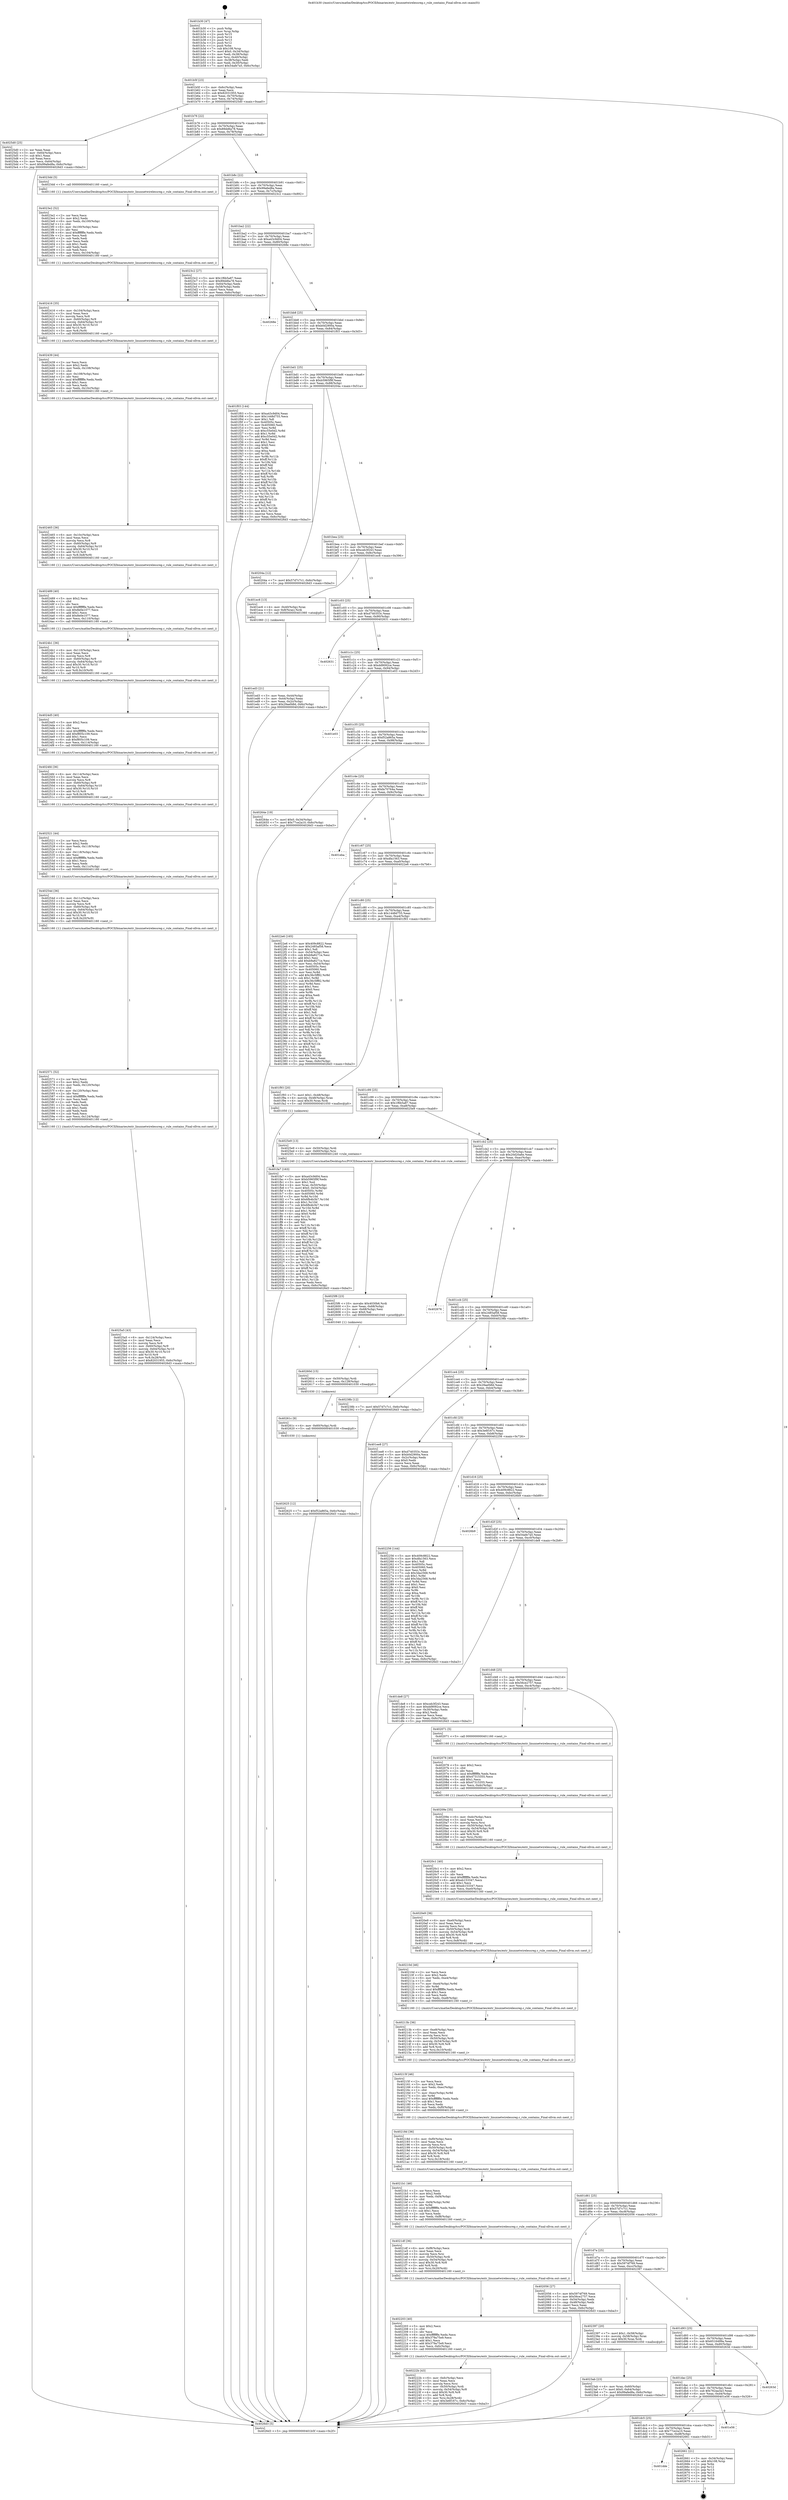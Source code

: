 digraph "0x401b30" {
  label = "0x401b30 (/mnt/c/Users/mathe/Desktop/tcc/POCII/binaries/extr_linuxnetwirelessreg.c_rule_contains_Final-ollvm.out::main(0))"
  labelloc = "t"
  node[shape=record]

  Entry [label="",width=0.3,height=0.3,shape=circle,fillcolor=black,style=filled]
  "0x401b5f" [label="{
     0x401b5f [23]\l
     | [instrs]\l
     &nbsp;&nbsp;0x401b5f \<+3\>: mov -0x6c(%rbp),%eax\l
     &nbsp;&nbsp;0x401b62 \<+2\>: mov %eax,%ecx\l
     &nbsp;&nbsp;0x401b64 \<+6\>: sub $0x82031955,%ecx\l
     &nbsp;&nbsp;0x401b6a \<+3\>: mov %eax,-0x70(%rbp)\l
     &nbsp;&nbsp;0x401b6d \<+3\>: mov %ecx,-0x74(%rbp)\l
     &nbsp;&nbsp;0x401b70 \<+6\>: je 00000000004025d0 \<main+0xaa0\>\l
  }"]
  "0x4025d0" [label="{
     0x4025d0 [25]\l
     | [instrs]\l
     &nbsp;&nbsp;0x4025d0 \<+2\>: xor %eax,%eax\l
     &nbsp;&nbsp;0x4025d2 \<+3\>: mov -0x64(%rbp),%ecx\l
     &nbsp;&nbsp;0x4025d5 \<+3\>: sub $0x1,%eax\l
     &nbsp;&nbsp;0x4025d8 \<+2\>: sub %eax,%ecx\l
     &nbsp;&nbsp;0x4025da \<+3\>: mov %ecx,-0x64(%rbp)\l
     &nbsp;&nbsp;0x4025dd \<+7\>: movl $0x99afed8a,-0x6c(%rbp)\l
     &nbsp;&nbsp;0x4025e4 \<+5\>: jmp 00000000004026d3 \<main+0xba3\>\l
  }"]
  "0x401b76" [label="{
     0x401b76 [22]\l
     | [instrs]\l
     &nbsp;&nbsp;0x401b76 \<+5\>: jmp 0000000000401b7b \<main+0x4b\>\l
     &nbsp;&nbsp;0x401b7b \<+3\>: mov -0x70(%rbp),%eax\l
     &nbsp;&nbsp;0x401b7e \<+5\>: sub $0x89dd6a78,%eax\l
     &nbsp;&nbsp;0x401b83 \<+3\>: mov %eax,-0x78(%rbp)\l
     &nbsp;&nbsp;0x401b86 \<+6\>: je 00000000004023dd \<main+0x8ad\>\l
  }"]
  Exit [label="",width=0.3,height=0.3,shape=circle,fillcolor=black,style=filled,peripheries=2]
  "0x4023dd" [label="{
     0x4023dd [5]\l
     | [instrs]\l
     &nbsp;&nbsp;0x4023dd \<+5\>: call 0000000000401160 \<next_i\>\l
     | [calls]\l
     &nbsp;&nbsp;0x401160 \{1\} (/mnt/c/Users/mathe/Desktop/tcc/POCII/binaries/extr_linuxnetwirelessreg.c_rule_contains_Final-ollvm.out::next_i)\l
  }"]
  "0x401b8c" [label="{
     0x401b8c [22]\l
     | [instrs]\l
     &nbsp;&nbsp;0x401b8c \<+5\>: jmp 0000000000401b91 \<main+0x61\>\l
     &nbsp;&nbsp;0x401b91 \<+3\>: mov -0x70(%rbp),%eax\l
     &nbsp;&nbsp;0x401b94 \<+5\>: sub $0x99afed8a,%eax\l
     &nbsp;&nbsp;0x401b99 \<+3\>: mov %eax,-0x7c(%rbp)\l
     &nbsp;&nbsp;0x401b9c \<+6\>: je 00000000004023c2 \<main+0x892\>\l
  }"]
  "0x401dde" [label="{
     0x401dde\l
  }", style=dashed]
  "0x4023c2" [label="{
     0x4023c2 [27]\l
     | [instrs]\l
     &nbsp;&nbsp;0x4023c2 \<+5\>: mov $0x1f6b5a87,%eax\l
     &nbsp;&nbsp;0x4023c7 \<+5\>: mov $0x89dd6a78,%ecx\l
     &nbsp;&nbsp;0x4023cc \<+3\>: mov -0x64(%rbp),%edx\l
     &nbsp;&nbsp;0x4023cf \<+3\>: cmp -0x58(%rbp),%edx\l
     &nbsp;&nbsp;0x4023d2 \<+3\>: cmovl %ecx,%eax\l
     &nbsp;&nbsp;0x4023d5 \<+3\>: mov %eax,-0x6c(%rbp)\l
     &nbsp;&nbsp;0x4023d8 \<+5\>: jmp 00000000004026d3 \<main+0xba3\>\l
  }"]
  "0x401ba2" [label="{
     0x401ba2 [22]\l
     | [instrs]\l
     &nbsp;&nbsp;0x401ba2 \<+5\>: jmp 0000000000401ba7 \<main+0x77\>\l
     &nbsp;&nbsp;0x401ba7 \<+3\>: mov -0x70(%rbp),%eax\l
     &nbsp;&nbsp;0x401baa \<+5\>: sub $0xa43c9d04,%eax\l
     &nbsp;&nbsp;0x401baf \<+3\>: mov %eax,-0x80(%rbp)\l
     &nbsp;&nbsp;0x401bb2 \<+6\>: je 000000000040268e \<main+0xb5e\>\l
  }"]
  "0x402661" [label="{
     0x402661 [21]\l
     | [instrs]\l
     &nbsp;&nbsp;0x402661 \<+3\>: mov -0x34(%rbp),%eax\l
     &nbsp;&nbsp;0x402664 \<+7\>: add $0x108,%rsp\l
     &nbsp;&nbsp;0x40266b \<+1\>: pop %rbx\l
     &nbsp;&nbsp;0x40266c \<+2\>: pop %r12\l
     &nbsp;&nbsp;0x40266e \<+2\>: pop %r13\l
     &nbsp;&nbsp;0x402670 \<+2\>: pop %r14\l
     &nbsp;&nbsp;0x402672 \<+2\>: pop %r15\l
     &nbsp;&nbsp;0x402674 \<+1\>: pop %rbp\l
     &nbsp;&nbsp;0x402675 \<+1\>: ret\l
  }"]
  "0x40268e" [label="{
     0x40268e\l
  }", style=dashed]
  "0x401bb8" [label="{
     0x401bb8 [25]\l
     | [instrs]\l
     &nbsp;&nbsp;0x401bb8 \<+5\>: jmp 0000000000401bbd \<main+0x8d\>\l
     &nbsp;&nbsp;0x401bbd \<+3\>: mov -0x70(%rbp),%eax\l
     &nbsp;&nbsp;0x401bc0 \<+5\>: sub $0xb0d2900a,%eax\l
     &nbsp;&nbsp;0x401bc5 \<+6\>: mov %eax,-0x84(%rbp)\l
     &nbsp;&nbsp;0x401bcb \<+6\>: je 0000000000401f03 \<main+0x3d3\>\l
  }"]
  "0x401dc5" [label="{
     0x401dc5 [25]\l
     | [instrs]\l
     &nbsp;&nbsp;0x401dc5 \<+5\>: jmp 0000000000401dca \<main+0x29a\>\l
     &nbsp;&nbsp;0x401dca \<+3\>: mov -0x70(%rbp),%eax\l
     &nbsp;&nbsp;0x401dcd \<+5\>: sub $0x77ce2a10,%eax\l
     &nbsp;&nbsp;0x401dd2 \<+6\>: mov %eax,-0xd8(%rbp)\l
     &nbsp;&nbsp;0x401dd8 \<+6\>: je 0000000000402661 \<main+0xb31\>\l
  }"]
  "0x401f03" [label="{
     0x401f03 [144]\l
     | [instrs]\l
     &nbsp;&nbsp;0x401f03 \<+5\>: mov $0xa43c9d04,%eax\l
     &nbsp;&nbsp;0x401f08 \<+5\>: mov $0x1448d755,%ecx\l
     &nbsp;&nbsp;0x401f0d \<+2\>: mov $0x1,%dl\l
     &nbsp;&nbsp;0x401f0f \<+7\>: mov 0x40505c,%esi\l
     &nbsp;&nbsp;0x401f16 \<+7\>: mov 0x405060,%edi\l
     &nbsp;&nbsp;0x401f1d \<+3\>: mov %esi,%r8d\l
     &nbsp;&nbsp;0x401f20 \<+7\>: sub $0xc55e0d2,%r8d\l
     &nbsp;&nbsp;0x401f27 \<+4\>: sub $0x1,%r8d\l
     &nbsp;&nbsp;0x401f2b \<+7\>: add $0xc55e0d2,%r8d\l
     &nbsp;&nbsp;0x401f32 \<+4\>: imul %r8d,%esi\l
     &nbsp;&nbsp;0x401f36 \<+3\>: and $0x1,%esi\l
     &nbsp;&nbsp;0x401f39 \<+3\>: cmp $0x0,%esi\l
     &nbsp;&nbsp;0x401f3c \<+4\>: sete %r9b\l
     &nbsp;&nbsp;0x401f40 \<+3\>: cmp $0xa,%edi\l
     &nbsp;&nbsp;0x401f43 \<+4\>: setl %r10b\l
     &nbsp;&nbsp;0x401f47 \<+3\>: mov %r9b,%r11b\l
     &nbsp;&nbsp;0x401f4a \<+4\>: xor $0xff,%r11b\l
     &nbsp;&nbsp;0x401f4e \<+3\>: mov %r10b,%bl\l
     &nbsp;&nbsp;0x401f51 \<+3\>: xor $0xff,%bl\l
     &nbsp;&nbsp;0x401f54 \<+3\>: xor $0x1,%dl\l
     &nbsp;&nbsp;0x401f57 \<+3\>: mov %r11b,%r14b\l
     &nbsp;&nbsp;0x401f5a \<+4\>: and $0xff,%r14b\l
     &nbsp;&nbsp;0x401f5e \<+3\>: and %dl,%r9b\l
     &nbsp;&nbsp;0x401f61 \<+3\>: mov %bl,%r15b\l
     &nbsp;&nbsp;0x401f64 \<+4\>: and $0xff,%r15b\l
     &nbsp;&nbsp;0x401f68 \<+3\>: and %dl,%r10b\l
     &nbsp;&nbsp;0x401f6b \<+3\>: or %r9b,%r14b\l
     &nbsp;&nbsp;0x401f6e \<+3\>: or %r10b,%r15b\l
     &nbsp;&nbsp;0x401f71 \<+3\>: xor %r15b,%r14b\l
     &nbsp;&nbsp;0x401f74 \<+3\>: or %bl,%r11b\l
     &nbsp;&nbsp;0x401f77 \<+4\>: xor $0xff,%r11b\l
     &nbsp;&nbsp;0x401f7b \<+3\>: or $0x1,%dl\l
     &nbsp;&nbsp;0x401f7e \<+3\>: and %dl,%r11b\l
     &nbsp;&nbsp;0x401f81 \<+3\>: or %r11b,%r14b\l
     &nbsp;&nbsp;0x401f84 \<+4\>: test $0x1,%r14b\l
     &nbsp;&nbsp;0x401f88 \<+3\>: cmovne %ecx,%eax\l
     &nbsp;&nbsp;0x401f8b \<+3\>: mov %eax,-0x6c(%rbp)\l
     &nbsp;&nbsp;0x401f8e \<+5\>: jmp 00000000004026d3 \<main+0xba3\>\l
  }"]
  "0x401bd1" [label="{
     0x401bd1 [25]\l
     | [instrs]\l
     &nbsp;&nbsp;0x401bd1 \<+5\>: jmp 0000000000401bd6 \<main+0xa6\>\l
     &nbsp;&nbsp;0x401bd6 \<+3\>: mov -0x70(%rbp),%eax\l
     &nbsp;&nbsp;0x401bd9 \<+5\>: sub $0xb5965f9f,%eax\l
     &nbsp;&nbsp;0x401bde \<+6\>: mov %eax,-0x88(%rbp)\l
     &nbsp;&nbsp;0x401be4 \<+6\>: je 000000000040204a \<main+0x51a\>\l
  }"]
  "0x401e56" [label="{
     0x401e56\l
  }", style=dashed]
  "0x40204a" [label="{
     0x40204a [12]\l
     | [instrs]\l
     &nbsp;&nbsp;0x40204a \<+7\>: movl $0x57d7c7c1,-0x6c(%rbp)\l
     &nbsp;&nbsp;0x402051 \<+5\>: jmp 00000000004026d3 \<main+0xba3\>\l
  }"]
  "0x401bea" [label="{
     0x401bea [25]\l
     | [instrs]\l
     &nbsp;&nbsp;0x401bea \<+5\>: jmp 0000000000401bef \<main+0xbf\>\l
     &nbsp;&nbsp;0x401bef \<+3\>: mov -0x70(%rbp),%eax\l
     &nbsp;&nbsp;0x401bf2 \<+5\>: sub $0xceb3f243,%eax\l
     &nbsp;&nbsp;0x401bf7 \<+6\>: mov %eax,-0x8c(%rbp)\l
     &nbsp;&nbsp;0x401bfd \<+6\>: je 0000000000401ec6 \<main+0x396\>\l
  }"]
  "0x401dac" [label="{
     0x401dac [25]\l
     | [instrs]\l
     &nbsp;&nbsp;0x401dac \<+5\>: jmp 0000000000401db1 \<main+0x281\>\l
     &nbsp;&nbsp;0x401db1 \<+3\>: mov -0x70(%rbp),%eax\l
     &nbsp;&nbsp;0x401db4 \<+5\>: sub $0x762aa3a3,%eax\l
     &nbsp;&nbsp;0x401db9 \<+6\>: mov %eax,-0xd4(%rbp)\l
     &nbsp;&nbsp;0x401dbf \<+6\>: je 0000000000401e56 \<main+0x326\>\l
  }"]
  "0x401ec6" [label="{
     0x401ec6 [13]\l
     | [instrs]\l
     &nbsp;&nbsp;0x401ec6 \<+4\>: mov -0x40(%rbp),%rax\l
     &nbsp;&nbsp;0x401eca \<+4\>: mov 0x8(%rax),%rdi\l
     &nbsp;&nbsp;0x401ece \<+5\>: call 0000000000401060 \<atoi@plt\>\l
     | [calls]\l
     &nbsp;&nbsp;0x401060 \{1\} (unknown)\l
  }"]
  "0x401c03" [label="{
     0x401c03 [25]\l
     | [instrs]\l
     &nbsp;&nbsp;0x401c03 \<+5\>: jmp 0000000000401c08 \<main+0xd8\>\l
     &nbsp;&nbsp;0x401c08 \<+3\>: mov -0x70(%rbp),%eax\l
     &nbsp;&nbsp;0x401c0b \<+5\>: sub $0xd740353c,%eax\l
     &nbsp;&nbsp;0x401c10 \<+6\>: mov %eax,-0x90(%rbp)\l
     &nbsp;&nbsp;0x401c16 \<+6\>: je 0000000000402631 \<main+0xb01\>\l
  }"]
  "0x40263d" [label="{
     0x40263d\l
  }", style=dashed]
  "0x402631" [label="{
     0x402631\l
  }", style=dashed]
  "0x401c1c" [label="{
     0x401c1c [25]\l
     | [instrs]\l
     &nbsp;&nbsp;0x401c1c \<+5\>: jmp 0000000000401c21 \<main+0xf1\>\l
     &nbsp;&nbsp;0x401c21 \<+3\>: mov -0x70(%rbp),%eax\l
     &nbsp;&nbsp;0x401c24 \<+5\>: sub $0xdd9092ce,%eax\l
     &nbsp;&nbsp;0x401c29 \<+6\>: mov %eax,-0x94(%rbp)\l
     &nbsp;&nbsp;0x401c2f \<+6\>: je 0000000000401e03 \<main+0x2d3\>\l
  }"]
  "0x402625" [label="{
     0x402625 [12]\l
     | [instrs]\l
     &nbsp;&nbsp;0x402625 \<+7\>: movl $0xf52a865a,-0x6c(%rbp)\l
     &nbsp;&nbsp;0x40262c \<+5\>: jmp 00000000004026d3 \<main+0xba3\>\l
  }"]
  "0x401e03" [label="{
     0x401e03\l
  }", style=dashed]
  "0x401c35" [label="{
     0x401c35 [25]\l
     | [instrs]\l
     &nbsp;&nbsp;0x401c35 \<+5\>: jmp 0000000000401c3a \<main+0x10a\>\l
     &nbsp;&nbsp;0x401c3a \<+3\>: mov -0x70(%rbp),%eax\l
     &nbsp;&nbsp;0x401c3d \<+5\>: sub $0xf52a865a,%eax\l
     &nbsp;&nbsp;0x401c42 \<+6\>: mov %eax,-0x98(%rbp)\l
     &nbsp;&nbsp;0x401c48 \<+6\>: je 000000000040264e \<main+0xb1e\>\l
  }"]
  "0x40261c" [label="{
     0x40261c [9]\l
     | [instrs]\l
     &nbsp;&nbsp;0x40261c \<+4\>: mov -0x60(%rbp),%rdi\l
     &nbsp;&nbsp;0x402620 \<+5\>: call 0000000000401030 \<free@plt\>\l
     | [calls]\l
     &nbsp;&nbsp;0x401030 \{1\} (unknown)\l
  }"]
  "0x40264e" [label="{
     0x40264e [19]\l
     | [instrs]\l
     &nbsp;&nbsp;0x40264e \<+7\>: movl $0x0,-0x34(%rbp)\l
     &nbsp;&nbsp;0x402655 \<+7\>: movl $0x77ce2a10,-0x6c(%rbp)\l
     &nbsp;&nbsp;0x40265c \<+5\>: jmp 00000000004026d3 \<main+0xba3\>\l
  }"]
  "0x401c4e" [label="{
     0x401c4e [25]\l
     | [instrs]\l
     &nbsp;&nbsp;0x401c4e \<+5\>: jmp 0000000000401c53 \<main+0x123\>\l
     &nbsp;&nbsp;0x401c53 \<+3\>: mov -0x70(%rbp),%eax\l
     &nbsp;&nbsp;0x401c56 \<+5\>: sub $0xfa70764a,%eax\l
     &nbsp;&nbsp;0x401c5b \<+6\>: mov %eax,-0x9c(%rbp)\l
     &nbsp;&nbsp;0x401c61 \<+6\>: je 0000000000401eba \<main+0x38a\>\l
  }"]
  "0x40260d" [label="{
     0x40260d [15]\l
     | [instrs]\l
     &nbsp;&nbsp;0x40260d \<+4\>: mov -0x50(%rbp),%rdi\l
     &nbsp;&nbsp;0x402611 \<+6\>: mov %eax,-0x128(%rbp)\l
     &nbsp;&nbsp;0x402617 \<+5\>: call 0000000000401030 \<free@plt\>\l
     | [calls]\l
     &nbsp;&nbsp;0x401030 \{1\} (unknown)\l
  }"]
  "0x401eba" [label="{
     0x401eba\l
  }", style=dashed]
  "0x401c67" [label="{
     0x401c67 [25]\l
     | [instrs]\l
     &nbsp;&nbsp;0x401c67 \<+5\>: jmp 0000000000401c6c \<main+0x13c\>\l
     &nbsp;&nbsp;0x401c6c \<+3\>: mov -0x70(%rbp),%eax\l
     &nbsp;&nbsp;0x401c6f \<+5\>: sub $0xdfa1563,%eax\l
     &nbsp;&nbsp;0x401c74 \<+6\>: mov %eax,-0xa0(%rbp)\l
     &nbsp;&nbsp;0x401c7a \<+6\>: je 00000000004022e6 \<main+0x7b6\>\l
  }"]
  "0x4025f6" [label="{
     0x4025f6 [23]\l
     | [instrs]\l
     &nbsp;&nbsp;0x4025f6 \<+10\>: movabs $0x4030b6,%rdi\l
     &nbsp;&nbsp;0x402600 \<+3\>: mov %eax,-0x68(%rbp)\l
     &nbsp;&nbsp;0x402603 \<+3\>: mov -0x68(%rbp),%esi\l
     &nbsp;&nbsp;0x402606 \<+2\>: mov $0x0,%al\l
     &nbsp;&nbsp;0x402608 \<+5\>: call 0000000000401040 \<printf@plt\>\l
     | [calls]\l
     &nbsp;&nbsp;0x401040 \{1\} (unknown)\l
  }"]
  "0x4022e6" [label="{
     0x4022e6 [165]\l
     | [instrs]\l
     &nbsp;&nbsp;0x4022e6 \<+5\>: mov $0x409c8822,%eax\l
     &nbsp;&nbsp;0x4022eb \<+5\>: mov $0x2485af58,%ecx\l
     &nbsp;&nbsp;0x4022f0 \<+2\>: mov $0x1,%dl\l
     &nbsp;&nbsp;0x4022f2 \<+3\>: mov -0x54(%rbp),%esi\l
     &nbsp;&nbsp;0x4022f5 \<+6\>: sub $0xb9a8271e,%esi\l
     &nbsp;&nbsp;0x4022fb \<+3\>: add $0x1,%esi\l
     &nbsp;&nbsp;0x4022fe \<+6\>: add $0xb9a8271e,%esi\l
     &nbsp;&nbsp;0x402304 \<+3\>: mov %esi,-0x54(%rbp)\l
     &nbsp;&nbsp;0x402307 \<+7\>: mov 0x40505c,%esi\l
     &nbsp;&nbsp;0x40230e \<+7\>: mov 0x405060,%edi\l
     &nbsp;&nbsp;0x402315 \<+3\>: mov %esi,%r8d\l
     &nbsp;&nbsp;0x402318 \<+7\>: add $0x36c5ff82,%r8d\l
     &nbsp;&nbsp;0x40231f \<+4\>: sub $0x1,%r8d\l
     &nbsp;&nbsp;0x402323 \<+7\>: sub $0x36c5ff82,%r8d\l
     &nbsp;&nbsp;0x40232a \<+4\>: imul %r8d,%esi\l
     &nbsp;&nbsp;0x40232e \<+3\>: and $0x1,%esi\l
     &nbsp;&nbsp;0x402331 \<+3\>: cmp $0x0,%esi\l
     &nbsp;&nbsp;0x402334 \<+4\>: sete %r9b\l
     &nbsp;&nbsp;0x402338 \<+3\>: cmp $0xa,%edi\l
     &nbsp;&nbsp;0x40233b \<+4\>: setl %r10b\l
     &nbsp;&nbsp;0x40233f \<+3\>: mov %r9b,%r11b\l
     &nbsp;&nbsp;0x402342 \<+4\>: xor $0xff,%r11b\l
     &nbsp;&nbsp;0x402346 \<+3\>: mov %r10b,%bl\l
     &nbsp;&nbsp;0x402349 \<+3\>: xor $0xff,%bl\l
     &nbsp;&nbsp;0x40234c \<+3\>: xor $0x1,%dl\l
     &nbsp;&nbsp;0x40234f \<+3\>: mov %r11b,%r14b\l
     &nbsp;&nbsp;0x402352 \<+4\>: and $0xff,%r14b\l
     &nbsp;&nbsp;0x402356 \<+3\>: and %dl,%r9b\l
     &nbsp;&nbsp;0x402359 \<+3\>: mov %bl,%r15b\l
     &nbsp;&nbsp;0x40235c \<+4\>: and $0xff,%r15b\l
     &nbsp;&nbsp;0x402360 \<+3\>: and %dl,%r10b\l
     &nbsp;&nbsp;0x402363 \<+3\>: or %r9b,%r14b\l
     &nbsp;&nbsp;0x402366 \<+3\>: or %r10b,%r15b\l
     &nbsp;&nbsp;0x402369 \<+3\>: xor %r15b,%r14b\l
     &nbsp;&nbsp;0x40236c \<+3\>: or %bl,%r11b\l
     &nbsp;&nbsp;0x40236f \<+4\>: xor $0xff,%r11b\l
     &nbsp;&nbsp;0x402373 \<+3\>: or $0x1,%dl\l
     &nbsp;&nbsp;0x402376 \<+3\>: and %dl,%r11b\l
     &nbsp;&nbsp;0x402379 \<+3\>: or %r11b,%r14b\l
     &nbsp;&nbsp;0x40237c \<+4\>: test $0x1,%r14b\l
     &nbsp;&nbsp;0x402380 \<+3\>: cmovne %ecx,%eax\l
     &nbsp;&nbsp;0x402383 \<+3\>: mov %eax,-0x6c(%rbp)\l
     &nbsp;&nbsp;0x402386 \<+5\>: jmp 00000000004026d3 \<main+0xba3\>\l
  }"]
  "0x401c80" [label="{
     0x401c80 [25]\l
     | [instrs]\l
     &nbsp;&nbsp;0x401c80 \<+5\>: jmp 0000000000401c85 \<main+0x155\>\l
     &nbsp;&nbsp;0x401c85 \<+3\>: mov -0x70(%rbp),%eax\l
     &nbsp;&nbsp;0x401c88 \<+5\>: sub $0x1448d755,%eax\l
     &nbsp;&nbsp;0x401c8d \<+6\>: mov %eax,-0xa4(%rbp)\l
     &nbsp;&nbsp;0x401c93 \<+6\>: je 0000000000401f93 \<main+0x463\>\l
  }"]
  "0x4025a5" [label="{
     0x4025a5 [43]\l
     | [instrs]\l
     &nbsp;&nbsp;0x4025a5 \<+6\>: mov -0x124(%rbp),%ecx\l
     &nbsp;&nbsp;0x4025ab \<+3\>: imul %eax,%ecx\l
     &nbsp;&nbsp;0x4025ae \<+3\>: movslq %ecx,%r8\l
     &nbsp;&nbsp;0x4025b1 \<+4\>: mov -0x60(%rbp),%r9\l
     &nbsp;&nbsp;0x4025b5 \<+4\>: movslq -0x64(%rbp),%r10\l
     &nbsp;&nbsp;0x4025b9 \<+4\>: imul $0x30,%r10,%r10\l
     &nbsp;&nbsp;0x4025bd \<+3\>: add %r10,%r9\l
     &nbsp;&nbsp;0x4025c0 \<+4\>: mov %r8,0x28(%r9)\l
     &nbsp;&nbsp;0x4025c4 \<+7\>: movl $0x82031955,-0x6c(%rbp)\l
     &nbsp;&nbsp;0x4025cb \<+5\>: jmp 00000000004026d3 \<main+0xba3\>\l
  }"]
  "0x401f93" [label="{
     0x401f93 [20]\l
     | [instrs]\l
     &nbsp;&nbsp;0x401f93 \<+7\>: movl $0x1,-0x48(%rbp)\l
     &nbsp;&nbsp;0x401f9a \<+4\>: movslq -0x48(%rbp),%rax\l
     &nbsp;&nbsp;0x401f9e \<+4\>: imul $0x30,%rax,%rdi\l
     &nbsp;&nbsp;0x401fa2 \<+5\>: call 0000000000401050 \<malloc@plt\>\l
     | [calls]\l
     &nbsp;&nbsp;0x401050 \{1\} (unknown)\l
  }"]
  "0x401c99" [label="{
     0x401c99 [25]\l
     | [instrs]\l
     &nbsp;&nbsp;0x401c99 \<+5\>: jmp 0000000000401c9e \<main+0x16e\>\l
     &nbsp;&nbsp;0x401c9e \<+3\>: mov -0x70(%rbp),%eax\l
     &nbsp;&nbsp;0x401ca1 \<+5\>: sub $0x1f6b5a87,%eax\l
     &nbsp;&nbsp;0x401ca6 \<+6\>: mov %eax,-0xa8(%rbp)\l
     &nbsp;&nbsp;0x401cac \<+6\>: je 00000000004025e9 \<main+0xab9\>\l
  }"]
  "0x402571" [label="{
     0x402571 [52]\l
     | [instrs]\l
     &nbsp;&nbsp;0x402571 \<+2\>: xor %ecx,%ecx\l
     &nbsp;&nbsp;0x402573 \<+5\>: mov $0x2,%edx\l
     &nbsp;&nbsp;0x402578 \<+6\>: mov %edx,-0x120(%rbp)\l
     &nbsp;&nbsp;0x40257e \<+1\>: cltd\l
     &nbsp;&nbsp;0x40257f \<+6\>: mov -0x120(%rbp),%esi\l
     &nbsp;&nbsp;0x402585 \<+2\>: idiv %esi\l
     &nbsp;&nbsp;0x402587 \<+6\>: imul $0xfffffffe,%edx,%edx\l
     &nbsp;&nbsp;0x40258d \<+2\>: mov %ecx,%edi\l
     &nbsp;&nbsp;0x40258f \<+2\>: sub %edx,%edi\l
     &nbsp;&nbsp;0x402591 \<+2\>: mov %ecx,%edx\l
     &nbsp;&nbsp;0x402593 \<+3\>: sub $0x1,%edx\l
     &nbsp;&nbsp;0x402596 \<+2\>: add %edx,%edi\l
     &nbsp;&nbsp;0x402598 \<+2\>: sub %edi,%ecx\l
     &nbsp;&nbsp;0x40259a \<+6\>: mov %ecx,-0x124(%rbp)\l
     &nbsp;&nbsp;0x4025a0 \<+5\>: call 0000000000401160 \<next_i\>\l
     | [calls]\l
     &nbsp;&nbsp;0x401160 \{1\} (/mnt/c/Users/mathe/Desktop/tcc/POCII/binaries/extr_linuxnetwirelessreg.c_rule_contains_Final-ollvm.out::next_i)\l
  }"]
  "0x4025e9" [label="{
     0x4025e9 [13]\l
     | [instrs]\l
     &nbsp;&nbsp;0x4025e9 \<+4\>: mov -0x50(%rbp),%rdi\l
     &nbsp;&nbsp;0x4025ed \<+4\>: mov -0x60(%rbp),%rsi\l
     &nbsp;&nbsp;0x4025f1 \<+5\>: call 0000000000401240 \<rule_contains\>\l
     | [calls]\l
     &nbsp;&nbsp;0x401240 \{1\} (/mnt/c/Users/mathe/Desktop/tcc/POCII/binaries/extr_linuxnetwirelessreg.c_rule_contains_Final-ollvm.out::rule_contains)\l
  }"]
  "0x401cb2" [label="{
     0x401cb2 [25]\l
     | [instrs]\l
     &nbsp;&nbsp;0x401cb2 \<+5\>: jmp 0000000000401cb7 \<main+0x187\>\l
     &nbsp;&nbsp;0x401cb7 \<+3\>: mov -0x70(%rbp),%eax\l
     &nbsp;&nbsp;0x401cba \<+5\>: sub $0x20d20a6e,%eax\l
     &nbsp;&nbsp;0x401cbf \<+6\>: mov %eax,-0xac(%rbp)\l
     &nbsp;&nbsp;0x401cc5 \<+6\>: je 0000000000402676 \<main+0xb46\>\l
  }"]
  "0x40254d" [label="{
     0x40254d [36]\l
     | [instrs]\l
     &nbsp;&nbsp;0x40254d \<+6\>: mov -0x11c(%rbp),%ecx\l
     &nbsp;&nbsp;0x402553 \<+3\>: imul %eax,%ecx\l
     &nbsp;&nbsp;0x402556 \<+3\>: movslq %ecx,%r8\l
     &nbsp;&nbsp;0x402559 \<+4\>: mov -0x60(%rbp),%r9\l
     &nbsp;&nbsp;0x40255d \<+4\>: movslq -0x64(%rbp),%r10\l
     &nbsp;&nbsp;0x402561 \<+4\>: imul $0x30,%r10,%r10\l
     &nbsp;&nbsp;0x402565 \<+3\>: add %r10,%r9\l
     &nbsp;&nbsp;0x402568 \<+4\>: mov %r8,0x20(%r9)\l
     &nbsp;&nbsp;0x40256c \<+5\>: call 0000000000401160 \<next_i\>\l
     | [calls]\l
     &nbsp;&nbsp;0x401160 \{1\} (/mnt/c/Users/mathe/Desktop/tcc/POCII/binaries/extr_linuxnetwirelessreg.c_rule_contains_Final-ollvm.out::next_i)\l
  }"]
  "0x402676" [label="{
     0x402676\l
  }", style=dashed]
  "0x401ccb" [label="{
     0x401ccb [25]\l
     | [instrs]\l
     &nbsp;&nbsp;0x401ccb \<+5\>: jmp 0000000000401cd0 \<main+0x1a0\>\l
     &nbsp;&nbsp;0x401cd0 \<+3\>: mov -0x70(%rbp),%eax\l
     &nbsp;&nbsp;0x401cd3 \<+5\>: sub $0x2485af58,%eax\l
     &nbsp;&nbsp;0x401cd8 \<+6\>: mov %eax,-0xb0(%rbp)\l
     &nbsp;&nbsp;0x401cde \<+6\>: je 000000000040238b \<main+0x85b\>\l
  }"]
  "0x402521" [label="{
     0x402521 [44]\l
     | [instrs]\l
     &nbsp;&nbsp;0x402521 \<+2\>: xor %ecx,%ecx\l
     &nbsp;&nbsp;0x402523 \<+5\>: mov $0x2,%edx\l
     &nbsp;&nbsp;0x402528 \<+6\>: mov %edx,-0x118(%rbp)\l
     &nbsp;&nbsp;0x40252e \<+1\>: cltd\l
     &nbsp;&nbsp;0x40252f \<+6\>: mov -0x118(%rbp),%esi\l
     &nbsp;&nbsp;0x402535 \<+2\>: idiv %esi\l
     &nbsp;&nbsp;0x402537 \<+6\>: imul $0xfffffffe,%edx,%edx\l
     &nbsp;&nbsp;0x40253d \<+3\>: sub $0x1,%ecx\l
     &nbsp;&nbsp;0x402540 \<+2\>: sub %ecx,%edx\l
     &nbsp;&nbsp;0x402542 \<+6\>: mov %edx,-0x11c(%rbp)\l
     &nbsp;&nbsp;0x402548 \<+5\>: call 0000000000401160 \<next_i\>\l
     | [calls]\l
     &nbsp;&nbsp;0x401160 \{1\} (/mnt/c/Users/mathe/Desktop/tcc/POCII/binaries/extr_linuxnetwirelessreg.c_rule_contains_Final-ollvm.out::next_i)\l
  }"]
  "0x40238b" [label="{
     0x40238b [12]\l
     | [instrs]\l
     &nbsp;&nbsp;0x40238b \<+7\>: movl $0x57d7c7c1,-0x6c(%rbp)\l
     &nbsp;&nbsp;0x402392 \<+5\>: jmp 00000000004026d3 \<main+0xba3\>\l
  }"]
  "0x401ce4" [label="{
     0x401ce4 [25]\l
     | [instrs]\l
     &nbsp;&nbsp;0x401ce4 \<+5\>: jmp 0000000000401ce9 \<main+0x1b9\>\l
     &nbsp;&nbsp;0x401ce9 \<+3\>: mov -0x70(%rbp),%eax\l
     &nbsp;&nbsp;0x401cec \<+5\>: sub $0x29aef48d,%eax\l
     &nbsp;&nbsp;0x401cf1 \<+6\>: mov %eax,-0xb4(%rbp)\l
     &nbsp;&nbsp;0x401cf7 \<+6\>: je 0000000000401ee8 \<main+0x3b8\>\l
  }"]
  "0x4024fd" [label="{
     0x4024fd [36]\l
     | [instrs]\l
     &nbsp;&nbsp;0x4024fd \<+6\>: mov -0x114(%rbp),%ecx\l
     &nbsp;&nbsp;0x402503 \<+3\>: imul %eax,%ecx\l
     &nbsp;&nbsp;0x402506 \<+3\>: movslq %ecx,%r8\l
     &nbsp;&nbsp;0x402509 \<+4\>: mov -0x60(%rbp),%r9\l
     &nbsp;&nbsp;0x40250d \<+4\>: movslq -0x64(%rbp),%r10\l
     &nbsp;&nbsp;0x402511 \<+4\>: imul $0x30,%r10,%r10\l
     &nbsp;&nbsp;0x402515 \<+3\>: add %r10,%r9\l
     &nbsp;&nbsp;0x402518 \<+4\>: mov %r8,0x18(%r9)\l
     &nbsp;&nbsp;0x40251c \<+5\>: call 0000000000401160 \<next_i\>\l
     | [calls]\l
     &nbsp;&nbsp;0x401160 \{1\} (/mnt/c/Users/mathe/Desktop/tcc/POCII/binaries/extr_linuxnetwirelessreg.c_rule_contains_Final-ollvm.out::next_i)\l
  }"]
  "0x401ee8" [label="{
     0x401ee8 [27]\l
     | [instrs]\l
     &nbsp;&nbsp;0x401ee8 \<+5\>: mov $0xd740353c,%eax\l
     &nbsp;&nbsp;0x401eed \<+5\>: mov $0xb0d2900a,%ecx\l
     &nbsp;&nbsp;0x401ef2 \<+3\>: mov -0x2c(%rbp),%edx\l
     &nbsp;&nbsp;0x401ef5 \<+3\>: cmp $0x0,%edx\l
     &nbsp;&nbsp;0x401ef8 \<+3\>: cmove %ecx,%eax\l
     &nbsp;&nbsp;0x401efb \<+3\>: mov %eax,-0x6c(%rbp)\l
     &nbsp;&nbsp;0x401efe \<+5\>: jmp 00000000004026d3 \<main+0xba3\>\l
  }"]
  "0x401cfd" [label="{
     0x401cfd [25]\l
     | [instrs]\l
     &nbsp;&nbsp;0x401cfd \<+5\>: jmp 0000000000401d02 \<main+0x1d2\>\l
     &nbsp;&nbsp;0x401d02 \<+3\>: mov -0x70(%rbp),%eax\l
     &nbsp;&nbsp;0x401d05 \<+5\>: sub $0x3e6f167c,%eax\l
     &nbsp;&nbsp;0x401d0a \<+6\>: mov %eax,-0xb8(%rbp)\l
     &nbsp;&nbsp;0x401d10 \<+6\>: je 0000000000402256 \<main+0x726\>\l
  }"]
  "0x4024d5" [label="{
     0x4024d5 [40]\l
     | [instrs]\l
     &nbsp;&nbsp;0x4024d5 \<+5\>: mov $0x2,%ecx\l
     &nbsp;&nbsp;0x4024da \<+1\>: cltd\l
     &nbsp;&nbsp;0x4024db \<+2\>: idiv %ecx\l
     &nbsp;&nbsp;0x4024dd \<+6\>: imul $0xfffffffe,%edx,%ecx\l
     &nbsp;&nbsp;0x4024e3 \<+6\>: add $0xf805c109,%ecx\l
     &nbsp;&nbsp;0x4024e9 \<+3\>: add $0x1,%ecx\l
     &nbsp;&nbsp;0x4024ec \<+6\>: sub $0xf805c109,%ecx\l
     &nbsp;&nbsp;0x4024f2 \<+6\>: mov %ecx,-0x114(%rbp)\l
     &nbsp;&nbsp;0x4024f8 \<+5\>: call 0000000000401160 \<next_i\>\l
     | [calls]\l
     &nbsp;&nbsp;0x401160 \{1\} (/mnt/c/Users/mathe/Desktop/tcc/POCII/binaries/extr_linuxnetwirelessreg.c_rule_contains_Final-ollvm.out::next_i)\l
  }"]
  "0x402256" [label="{
     0x402256 [144]\l
     | [instrs]\l
     &nbsp;&nbsp;0x402256 \<+5\>: mov $0x409c8822,%eax\l
     &nbsp;&nbsp;0x40225b \<+5\>: mov $0xdfa1563,%ecx\l
     &nbsp;&nbsp;0x402260 \<+2\>: mov $0x1,%dl\l
     &nbsp;&nbsp;0x402262 \<+7\>: mov 0x40505c,%esi\l
     &nbsp;&nbsp;0x402269 \<+7\>: mov 0x405060,%edi\l
     &nbsp;&nbsp;0x402270 \<+3\>: mov %esi,%r8d\l
     &nbsp;&nbsp;0x402273 \<+7\>: sub $0x3da2568,%r8d\l
     &nbsp;&nbsp;0x40227a \<+4\>: sub $0x1,%r8d\l
     &nbsp;&nbsp;0x40227e \<+7\>: add $0x3da2568,%r8d\l
     &nbsp;&nbsp;0x402285 \<+4\>: imul %r8d,%esi\l
     &nbsp;&nbsp;0x402289 \<+3\>: and $0x1,%esi\l
     &nbsp;&nbsp;0x40228c \<+3\>: cmp $0x0,%esi\l
     &nbsp;&nbsp;0x40228f \<+4\>: sete %r9b\l
     &nbsp;&nbsp;0x402293 \<+3\>: cmp $0xa,%edi\l
     &nbsp;&nbsp;0x402296 \<+4\>: setl %r10b\l
     &nbsp;&nbsp;0x40229a \<+3\>: mov %r9b,%r11b\l
     &nbsp;&nbsp;0x40229d \<+4\>: xor $0xff,%r11b\l
     &nbsp;&nbsp;0x4022a1 \<+3\>: mov %r10b,%bl\l
     &nbsp;&nbsp;0x4022a4 \<+3\>: xor $0xff,%bl\l
     &nbsp;&nbsp;0x4022a7 \<+3\>: xor $0x1,%dl\l
     &nbsp;&nbsp;0x4022aa \<+3\>: mov %r11b,%r14b\l
     &nbsp;&nbsp;0x4022ad \<+4\>: and $0xff,%r14b\l
     &nbsp;&nbsp;0x4022b1 \<+3\>: and %dl,%r9b\l
     &nbsp;&nbsp;0x4022b4 \<+3\>: mov %bl,%r15b\l
     &nbsp;&nbsp;0x4022b7 \<+4\>: and $0xff,%r15b\l
     &nbsp;&nbsp;0x4022bb \<+3\>: and %dl,%r10b\l
     &nbsp;&nbsp;0x4022be \<+3\>: or %r9b,%r14b\l
     &nbsp;&nbsp;0x4022c1 \<+3\>: or %r10b,%r15b\l
     &nbsp;&nbsp;0x4022c4 \<+3\>: xor %r15b,%r14b\l
     &nbsp;&nbsp;0x4022c7 \<+3\>: or %bl,%r11b\l
     &nbsp;&nbsp;0x4022ca \<+4\>: xor $0xff,%r11b\l
     &nbsp;&nbsp;0x4022ce \<+3\>: or $0x1,%dl\l
     &nbsp;&nbsp;0x4022d1 \<+3\>: and %dl,%r11b\l
     &nbsp;&nbsp;0x4022d4 \<+3\>: or %r11b,%r14b\l
     &nbsp;&nbsp;0x4022d7 \<+4\>: test $0x1,%r14b\l
     &nbsp;&nbsp;0x4022db \<+3\>: cmovne %ecx,%eax\l
     &nbsp;&nbsp;0x4022de \<+3\>: mov %eax,-0x6c(%rbp)\l
     &nbsp;&nbsp;0x4022e1 \<+5\>: jmp 00000000004026d3 \<main+0xba3\>\l
  }"]
  "0x401d16" [label="{
     0x401d16 [25]\l
     | [instrs]\l
     &nbsp;&nbsp;0x401d16 \<+5\>: jmp 0000000000401d1b \<main+0x1eb\>\l
     &nbsp;&nbsp;0x401d1b \<+3\>: mov -0x70(%rbp),%eax\l
     &nbsp;&nbsp;0x401d1e \<+5\>: sub $0x409c8822,%eax\l
     &nbsp;&nbsp;0x401d23 \<+6\>: mov %eax,-0xbc(%rbp)\l
     &nbsp;&nbsp;0x401d29 \<+6\>: je 00000000004026b9 \<main+0xb89\>\l
  }"]
  "0x4024b1" [label="{
     0x4024b1 [36]\l
     | [instrs]\l
     &nbsp;&nbsp;0x4024b1 \<+6\>: mov -0x110(%rbp),%ecx\l
     &nbsp;&nbsp;0x4024b7 \<+3\>: imul %eax,%ecx\l
     &nbsp;&nbsp;0x4024ba \<+3\>: movslq %ecx,%r8\l
     &nbsp;&nbsp;0x4024bd \<+4\>: mov -0x60(%rbp),%r9\l
     &nbsp;&nbsp;0x4024c1 \<+4\>: movslq -0x64(%rbp),%r10\l
     &nbsp;&nbsp;0x4024c5 \<+4\>: imul $0x30,%r10,%r10\l
     &nbsp;&nbsp;0x4024c9 \<+3\>: add %r10,%r9\l
     &nbsp;&nbsp;0x4024cc \<+4\>: mov %r8,0x10(%r9)\l
     &nbsp;&nbsp;0x4024d0 \<+5\>: call 0000000000401160 \<next_i\>\l
     | [calls]\l
     &nbsp;&nbsp;0x401160 \{1\} (/mnt/c/Users/mathe/Desktop/tcc/POCII/binaries/extr_linuxnetwirelessreg.c_rule_contains_Final-ollvm.out::next_i)\l
  }"]
  "0x4026b9" [label="{
     0x4026b9\l
  }", style=dashed]
  "0x401d2f" [label="{
     0x401d2f [25]\l
     | [instrs]\l
     &nbsp;&nbsp;0x401d2f \<+5\>: jmp 0000000000401d34 \<main+0x204\>\l
     &nbsp;&nbsp;0x401d34 \<+3\>: mov -0x70(%rbp),%eax\l
     &nbsp;&nbsp;0x401d37 \<+5\>: sub $0x54afe7a5,%eax\l
     &nbsp;&nbsp;0x401d3c \<+6\>: mov %eax,-0xc0(%rbp)\l
     &nbsp;&nbsp;0x401d42 \<+6\>: je 0000000000401de8 \<main+0x2b8\>\l
  }"]
  "0x402489" [label="{
     0x402489 [40]\l
     | [instrs]\l
     &nbsp;&nbsp;0x402489 \<+5\>: mov $0x2,%ecx\l
     &nbsp;&nbsp;0x40248e \<+1\>: cltd\l
     &nbsp;&nbsp;0x40248f \<+2\>: idiv %ecx\l
     &nbsp;&nbsp;0x402491 \<+6\>: imul $0xfffffffe,%edx,%ecx\l
     &nbsp;&nbsp;0x402497 \<+6\>: sub $0x8e0e1077,%ecx\l
     &nbsp;&nbsp;0x40249d \<+3\>: add $0x1,%ecx\l
     &nbsp;&nbsp;0x4024a0 \<+6\>: add $0x8e0e1077,%ecx\l
     &nbsp;&nbsp;0x4024a6 \<+6\>: mov %ecx,-0x110(%rbp)\l
     &nbsp;&nbsp;0x4024ac \<+5\>: call 0000000000401160 \<next_i\>\l
     | [calls]\l
     &nbsp;&nbsp;0x401160 \{1\} (/mnt/c/Users/mathe/Desktop/tcc/POCII/binaries/extr_linuxnetwirelessreg.c_rule_contains_Final-ollvm.out::next_i)\l
  }"]
  "0x401de8" [label="{
     0x401de8 [27]\l
     | [instrs]\l
     &nbsp;&nbsp;0x401de8 \<+5\>: mov $0xceb3f243,%eax\l
     &nbsp;&nbsp;0x401ded \<+5\>: mov $0xdd9092ce,%ecx\l
     &nbsp;&nbsp;0x401df2 \<+3\>: mov -0x30(%rbp),%edx\l
     &nbsp;&nbsp;0x401df5 \<+3\>: cmp $0x2,%edx\l
     &nbsp;&nbsp;0x401df8 \<+3\>: cmovne %ecx,%eax\l
     &nbsp;&nbsp;0x401dfb \<+3\>: mov %eax,-0x6c(%rbp)\l
     &nbsp;&nbsp;0x401dfe \<+5\>: jmp 00000000004026d3 \<main+0xba3\>\l
  }"]
  "0x401d48" [label="{
     0x401d48 [25]\l
     | [instrs]\l
     &nbsp;&nbsp;0x401d48 \<+5\>: jmp 0000000000401d4d \<main+0x21d\>\l
     &nbsp;&nbsp;0x401d4d \<+3\>: mov -0x70(%rbp),%eax\l
     &nbsp;&nbsp;0x401d50 \<+5\>: sub $0x56ce2757,%eax\l
     &nbsp;&nbsp;0x401d55 \<+6\>: mov %eax,-0xc4(%rbp)\l
     &nbsp;&nbsp;0x401d5b \<+6\>: je 0000000000402071 \<main+0x541\>\l
  }"]
  "0x4026d3" [label="{
     0x4026d3 [5]\l
     | [instrs]\l
     &nbsp;&nbsp;0x4026d3 \<+5\>: jmp 0000000000401b5f \<main+0x2f\>\l
  }"]
  "0x401b30" [label="{
     0x401b30 [47]\l
     | [instrs]\l
     &nbsp;&nbsp;0x401b30 \<+1\>: push %rbp\l
     &nbsp;&nbsp;0x401b31 \<+3\>: mov %rsp,%rbp\l
     &nbsp;&nbsp;0x401b34 \<+2\>: push %r15\l
     &nbsp;&nbsp;0x401b36 \<+2\>: push %r14\l
     &nbsp;&nbsp;0x401b38 \<+2\>: push %r13\l
     &nbsp;&nbsp;0x401b3a \<+2\>: push %r12\l
     &nbsp;&nbsp;0x401b3c \<+1\>: push %rbx\l
     &nbsp;&nbsp;0x401b3d \<+7\>: sub $0x108,%rsp\l
     &nbsp;&nbsp;0x401b44 \<+7\>: movl $0x0,-0x34(%rbp)\l
     &nbsp;&nbsp;0x401b4b \<+3\>: mov %edi,-0x38(%rbp)\l
     &nbsp;&nbsp;0x401b4e \<+4\>: mov %rsi,-0x40(%rbp)\l
     &nbsp;&nbsp;0x401b52 \<+3\>: mov -0x38(%rbp),%edi\l
     &nbsp;&nbsp;0x401b55 \<+3\>: mov %edi,-0x30(%rbp)\l
     &nbsp;&nbsp;0x401b58 \<+7\>: movl $0x54afe7a5,-0x6c(%rbp)\l
  }"]
  "0x401ed3" [label="{
     0x401ed3 [21]\l
     | [instrs]\l
     &nbsp;&nbsp;0x401ed3 \<+3\>: mov %eax,-0x44(%rbp)\l
     &nbsp;&nbsp;0x401ed6 \<+3\>: mov -0x44(%rbp),%eax\l
     &nbsp;&nbsp;0x401ed9 \<+3\>: mov %eax,-0x2c(%rbp)\l
     &nbsp;&nbsp;0x401edc \<+7\>: movl $0x29aef48d,-0x6c(%rbp)\l
     &nbsp;&nbsp;0x401ee3 \<+5\>: jmp 00000000004026d3 \<main+0xba3\>\l
  }"]
  "0x401fa7" [label="{
     0x401fa7 [163]\l
     | [instrs]\l
     &nbsp;&nbsp;0x401fa7 \<+5\>: mov $0xa43c9d04,%ecx\l
     &nbsp;&nbsp;0x401fac \<+5\>: mov $0xb5965f9f,%edx\l
     &nbsp;&nbsp;0x401fb1 \<+3\>: mov $0x1,%sil\l
     &nbsp;&nbsp;0x401fb4 \<+4\>: mov %rax,-0x50(%rbp)\l
     &nbsp;&nbsp;0x401fb8 \<+7\>: movl $0x0,-0x54(%rbp)\l
     &nbsp;&nbsp;0x401fbf \<+8\>: mov 0x40505c,%r8d\l
     &nbsp;&nbsp;0x401fc7 \<+8\>: mov 0x405060,%r9d\l
     &nbsp;&nbsp;0x401fcf \<+3\>: mov %r8d,%r10d\l
     &nbsp;&nbsp;0x401fd2 \<+7\>: add $0x6fb4b3b7,%r10d\l
     &nbsp;&nbsp;0x401fd9 \<+4\>: sub $0x1,%r10d\l
     &nbsp;&nbsp;0x401fdd \<+7\>: sub $0x6fb4b3b7,%r10d\l
     &nbsp;&nbsp;0x401fe4 \<+4\>: imul %r10d,%r8d\l
     &nbsp;&nbsp;0x401fe8 \<+4\>: and $0x1,%r8d\l
     &nbsp;&nbsp;0x401fec \<+4\>: cmp $0x0,%r8d\l
     &nbsp;&nbsp;0x401ff0 \<+4\>: sete %r11b\l
     &nbsp;&nbsp;0x401ff4 \<+4\>: cmp $0xa,%r9d\l
     &nbsp;&nbsp;0x401ff8 \<+3\>: setl %bl\l
     &nbsp;&nbsp;0x401ffb \<+3\>: mov %r11b,%r14b\l
     &nbsp;&nbsp;0x401ffe \<+4\>: xor $0xff,%r14b\l
     &nbsp;&nbsp;0x402002 \<+3\>: mov %bl,%r15b\l
     &nbsp;&nbsp;0x402005 \<+4\>: xor $0xff,%r15b\l
     &nbsp;&nbsp;0x402009 \<+4\>: xor $0x1,%sil\l
     &nbsp;&nbsp;0x40200d \<+3\>: mov %r14b,%r12b\l
     &nbsp;&nbsp;0x402010 \<+4\>: and $0xff,%r12b\l
     &nbsp;&nbsp;0x402014 \<+3\>: and %sil,%r11b\l
     &nbsp;&nbsp;0x402017 \<+3\>: mov %r15b,%r13b\l
     &nbsp;&nbsp;0x40201a \<+4\>: and $0xff,%r13b\l
     &nbsp;&nbsp;0x40201e \<+3\>: and %sil,%bl\l
     &nbsp;&nbsp;0x402021 \<+3\>: or %r11b,%r12b\l
     &nbsp;&nbsp;0x402024 \<+3\>: or %bl,%r13b\l
     &nbsp;&nbsp;0x402027 \<+3\>: xor %r13b,%r12b\l
     &nbsp;&nbsp;0x40202a \<+3\>: or %r15b,%r14b\l
     &nbsp;&nbsp;0x40202d \<+4\>: xor $0xff,%r14b\l
     &nbsp;&nbsp;0x402031 \<+4\>: or $0x1,%sil\l
     &nbsp;&nbsp;0x402035 \<+3\>: and %sil,%r14b\l
     &nbsp;&nbsp;0x402038 \<+3\>: or %r14b,%r12b\l
     &nbsp;&nbsp;0x40203b \<+4\>: test $0x1,%r12b\l
     &nbsp;&nbsp;0x40203f \<+3\>: cmovne %edx,%ecx\l
     &nbsp;&nbsp;0x402042 \<+3\>: mov %ecx,-0x6c(%rbp)\l
     &nbsp;&nbsp;0x402045 \<+5\>: jmp 00000000004026d3 \<main+0xba3\>\l
  }"]
  "0x402465" [label="{
     0x402465 [36]\l
     | [instrs]\l
     &nbsp;&nbsp;0x402465 \<+6\>: mov -0x10c(%rbp),%ecx\l
     &nbsp;&nbsp;0x40246b \<+3\>: imul %eax,%ecx\l
     &nbsp;&nbsp;0x40246e \<+3\>: movslq %ecx,%r8\l
     &nbsp;&nbsp;0x402471 \<+4\>: mov -0x60(%rbp),%r9\l
     &nbsp;&nbsp;0x402475 \<+4\>: movslq -0x64(%rbp),%r10\l
     &nbsp;&nbsp;0x402479 \<+4\>: imul $0x30,%r10,%r10\l
     &nbsp;&nbsp;0x40247d \<+3\>: add %r10,%r9\l
     &nbsp;&nbsp;0x402480 \<+4\>: mov %r8,0x8(%r9)\l
     &nbsp;&nbsp;0x402484 \<+5\>: call 0000000000401160 \<next_i\>\l
     | [calls]\l
     &nbsp;&nbsp;0x401160 \{1\} (/mnt/c/Users/mathe/Desktop/tcc/POCII/binaries/extr_linuxnetwirelessreg.c_rule_contains_Final-ollvm.out::next_i)\l
  }"]
  "0x402071" [label="{
     0x402071 [5]\l
     | [instrs]\l
     &nbsp;&nbsp;0x402071 \<+5\>: call 0000000000401160 \<next_i\>\l
     | [calls]\l
     &nbsp;&nbsp;0x401160 \{1\} (/mnt/c/Users/mathe/Desktop/tcc/POCII/binaries/extr_linuxnetwirelessreg.c_rule_contains_Final-ollvm.out::next_i)\l
  }"]
  "0x401d61" [label="{
     0x401d61 [25]\l
     | [instrs]\l
     &nbsp;&nbsp;0x401d61 \<+5\>: jmp 0000000000401d66 \<main+0x236\>\l
     &nbsp;&nbsp;0x401d66 \<+3\>: mov -0x70(%rbp),%eax\l
     &nbsp;&nbsp;0x401d69 \<+5\>: sub $0x57d7c7c1,%eax\l
     &nbsp;&nbsp;0x401d6e \<+6\>: mov %eax,-0xc8(%rbp)\l
     &nbsp;&nbsp;0x401d74 \<+6\>: je 0000000000402056 \<main+0x526\>\l
  }"]
  "0x402439" [label="{
     0x402439 [44]\l
     | [instrs]\l
     &nbsp;&nbsp;0x402439 \<+2\>: xor %ecx,%ecx\l
     &nbsp;&nbsp;0x40243b \<+5\>: mov $0x2,%edx\l
     &nbsp;&nbsp;0x402440 \<+6\>: mov %edx,-0x108(%rbp)\l
     &nbsp;&nbsp;0x402446 \<+1\>: cltd\l
     &nbsp;&nbsp;0x402447 \<+6\>: mov -0x108(%rbp),%esi\l
     &nbsp;&nbsp;0x40244d \<+2\>: idiv %esi\l
     &nbsp;&nbsp;0x40244f \<+6\>: imul $0xfffffffe,%edx,%edx\l
     &nbsp;&nbsp;0x402455 \<+3\>: sub $0x1,%ecx\l
     &nbsp;&nbsp;0x402458 \<+2\>: sub %ecx,%edx\l
     &nbsp;&nbsp;0x40245a \<+6\>: mov %edx,-0x10c(%rbp)\l
     &nbsp;&nbsp;0x402460 \<+5\>: call 0000000000401160 \<next_i\>\l
     | [calls]\l
     &nbsp;&nbsp;0x401160 \{1\} (/mnt/c/Users/mathe/Desktop/tcc/POCII/binaries/extr_linuxnetwirelessreg.c_rule_contains_Final-ollvm.out::next_i)\l
  }"]
  "0x402056" [label="{
     0x402056 [27]\l
     | [instrs]\l
     &nbsp;&nbsp;0x402056 \<+5\>: mov $0x5974f769,%eax\l
     &nbsp;&nbsp;0x40205b \<+5\>: mov $0x56ce2757,%ecx\l
     &nbsp;&nbsp;0x402060 \<+3\>: mov -0x54(%rbp),%edx\l
     &nbsp;&nbsp;0x402063 \<+3\>: cmp -0x48(%rbp),%edx\l
     &nbsp;&nbsp;0x402066 \<+3\>: cmovl %ecx,%eax\l
     &nbsp;&nbsp;0x402069 \<+3\>: mov %eax,-0x6c(%rbp)\l
     &nbsp;&nbsp;0x40206c \<+5\>: jmp 00000000004026d3 \<main+0xba3\>\l
  }"]
  "0x401d7a" [label="{
     0x401d7a [25]\l
     | [instrs]\l
     &nbsp;&nbsp;0x401d7a \<+5\>: jmp 0000000000401d7f \<main+0x24f\>\l
     &nbsp;&nbsp;0x401d7f \<+3\>: mov -0x70(%rbp),%eax\l
     &nbsp;&nbsp;0x401d82 \<+5\>: sub $0x5974f769,%eax\l
     &nbsp;&nbsp;0x401d87 \<+6\>: mov %eax,-0xcc(%rbp)\l
     &nbsp;&nbsp;0x401d8d \<+6\>: je 0000000000402397 \<main+0x867\>\l
  }"]
  "0x402076" [label="{
     0x402076 [40]\l
     | [instrs]\l
     &nbsp;&nbsp;0x402076 \<+5\>: mov $0x2,%ecx\l
     &nbsp;&nbsp;0x40207b \<+1\>: cltd\l
     &nbsp;&nbsp;0x40207c \<+2\>: idiv %ecx\l
     &nbsp;&nbsp;0x40207e \<+6\>: imul $0xfffffffe,%edx,%ecx\l
     &nbsp;&nbsp;0x402084 \<+6\>: add $0x47315355,%ecx\l
     &nbsp;&nbsp;0x40208a \<+3\>: add $0x1,%ecx\l
     &nbsp;&nbsp;0x40208d \<+6\>: sub $0x47315355,%ecx\l
     &nbsp;&nbsp;0x402093 \<+6\>: mov %ecx,-0xdc(%rbp)\l
     &nbsp;&nbsp;0x402099 \<+5\>: call 0000000000401160 \<next_i\>\l
     | [calls]\l
     &nbsp;&nbsp;0x401160 \{1\} (/mnt/c/Users/mathe/Desktop/tcc/POCII/binaries/extr_linuxnetwirelessreg.c_rule_contains_Final-ollvm.out::next_i)\l
  }"]
  "0x40209e" [label="{
     0x40209e [35]\l
     | [instrs]\l
     &nbsp;&nbsp;0x40209e \<+6\>: mov -0xdc(%rbp),%ecx\l
     &nbsp;&nbsp;0x4020a4 \<+3\>: imul %eax,%ecx\l
     &nbsp;&nbsp;0x4020a7 \<+3\>: movslq %ecx,%rsi\l
     &nbsp;&nbsp;0x4020aa \<+4\>: mov -0x50(%rbp),%rdi\l
     &nbsp;&nbsp;0x4020ae \<+4\>: movslq -0x54(%rbp),%r8\l
     &nbsp;&nbsp;0x4020b2 \<+4\>: imul $0x30,%r8,%r8\l
     &nbsp;&nbsp;0x4020b6 \<+3\>: add %r8,%rdi\l
     &nbsp;&nbsp;0x4020b9 \<+3\>: mov %rsi,(%rdi)\l
     &nbsp;&nbsp;0x4020bc \<+5\>: call 0000000000401160 \<next_i\>\l
     | [calls]\l
     &nbsp;&nbsp;0x401160 \{1\} (/mnt/c/Users/mathe/Desktop/tcc/POCII/binaries/extr_linuxnetwirelessreg.c_rule_contains_Final-ollvm.out::next_i)\l
  }"]
  "0x4020c1" [label="{
     0x4020c1 [40]\l
     | [instrs]\l
     &nbsp;&nbsp;0x4020c1 \<+5\>: mov $0x2,%ecx\l
     &nbsp;&nbsp;0x4020c6 \<+1\>: cltd\l
     &nbsp;&nbsp;0x4020c7 \<+2\>: idiv %ecx\l
     &nbsp;&nbsp;0x4020c9 \<+6\>: imul $0xfffffffe,%edx,%ecx\l
     &nbsp;&nbsp;0x4020cf \<+6\>: add $0xeb153347,%ecx\l
     &nbsp;&nbsp;0x4020d5 \<+3\>: add $0x1,%ecx\l
     &nbsp;&nbsp;0x4020d8 \<+6\>: sub $0xeb153347,%ecx\l
     &nbsp;&nbsp;0x4020de \<+6\>: mov %ecx,-0xe0(%rbp)\l
     &nbsp;&nbsp;0x4020e4 \<+5\>: call 0000000000401160 \<next_i\>\l
     | [calls]\l
     &nbsp;&nbsp;0x401160 \{1\} (/mnt/c/Users/mathe/Desktop/tcc/POCII/binaries/extr_linuxnetwirelessreg.c_rule_contains_Final-ollvm.out::next_i)\l
  }"]
  "0x4020e9" [label="{
     0x4020e9 [36]\l
     | [instrs]\l
     &nbsp;&nbsp;0x4020e9 \<+6\>: mov -0xe0(%rbp),%ecx\l
     &nbsp;&nbsp;0x4020ef \<+3\>: imul %eax,%ecx\l
     &nbsp;&nbsp;0x4020f2 \<+3\>: movslq %ecx,%rsi\l
     &nbsp;&nbsp;0x4020f5 \<+4\>: mov -0x50(%rbp),%rdi\l
     &nbsp;&nbsp;0x4020f9 \<+4\>: movslq -0x54(%rbp),%r8\l
     &nbsp;&nbsp;0x4020fd \<+4\>: imul $0x30,%r8,%r8\l
     &nbsp;&nbsp;0x402101 \<+3\>: add %r8,%rdi\l
     &nbsp;&nbsp;0x402104 \<+4\>: mov %rsi,0x8(%rdi)\l
     &nbsp;&nbsp;0x402108 \<+5\>: call 0000000000401160 \<next_i\>\l
     | [calls]\l
     &nbsp;&nbsp;0x401160 \{1\} (/mnt/c/Users/mathe/Desktop/tcc/POCII/binaries/extr_linuxnetwirelessreg.c_rule_contains_Final-ollvm.out::next_i)\l
  }"]
  "0x40210d" [label="{
     0x40210d [46]\l
     | [instrs]\l
     &nbsp;&nbsp;0x40210d \<+2\>: xor %ecx,%ecx\l
     &nbsp;&nbsp;0x40210f \<+5\>: mov $0x2,%edx\l
     &nbsp;&nbsp;0x402114 \<+6\>: mov %edx,-0xe4(%rbp)\l
     &nbsp;&nbsp;0x40211a \<+1\>: cltd\l
     &nbsp;&nbsp;0x40211b \<+7\>: mov -0xe4(%rbp),%r9d\l
     &nbsp;&nbsp;0x402122 \<+3\>: idiv %r9d\l
     &nbsp;&nbsp;0x402125 \<+6\>: imul $0xfffffffe,%edx,%edx\l
     &nbsp;&nbsp;0x40212b \<+3\>: sub $0x1,%ecx\l
     &nbsp;&nbsp;0x40212e \<+2\>: sub %ecx,%edx\l
     &nbsp;&nbsp;0x402130 \<+6\>: mov %edx,-0xe8(%rbp)\l
     &nbsp;&nbsp;0x402136 \<+5\>: call 0000000000401160 \<next_i\>\l
     | [calls]\l
     &nbsp;&nbsp;0x401160 \{1\} (/mnt/c/Users/mathe/Desktop/tcc/POCII/binaries/extr_linuxnetwirelessreg.c_rule_contains_Final-ollvm.out::next_i)\l
  }"]
  "0x40213b" [label="{
     0x40213b [36]\l
     | [instrs]\l
     &nbsp;&nbsp;0x40213b \<+6\>: mov -0xe8(%rbp),%ecx\l
     &nbsp;&nbsp;0x402141 \<+3\>: imul %eax,%ecx\l
     &nbsp;&nbsp;0x402144 \<+3\>: movslq %ecx,%rsi\l
     &nbsp;&nbsp;0x402147 \<+4\>: mov -0x50(%rbp),%rdi\l
     &nbsp;&nbsp;0x40214b \<+4\>: movslq -0x54(%rbp),%r8\l
     &nbsp;&nbsp;0x40214f \<+4\>: imul $0x30,%r8,%r8\l
     &nbsp;&nbsp;0x402153 \<+3\>: add %r8,%rdi\l
     &nbsp;&nbsp;0x402156 \<+4\>: mov %rsi,0x10(%rdi)\l
     &nbsp;&nbsp;0x40215a \<+5\>: call 0000000000401160 \<next_i\>\l
     | [calls]\l
     &nbsp;&nbsp;0x401160 \{1\} (/mnt/c/Users/mathe/Desktop/tcc/POCII/binaries/extr_linuxnetwirelessreg.c_rule_contains_Final-ollvm.out::next_i)\l
  }"]
  "0x40215f" [label="{
     0x40215f [46]\l
     | [instrs]\l
     &nbsp;&nbsp;0x40215f \<+2\>: xor %ecx,%ecx\l
     &nbsp;&nbsp;0x402161 \<+5\>: mov $0x2,%edx\l
     &nbsp;&nbsp;0x402166 \<+6\>: mov %edx,-0xec(%rbp)\l
     &nbsp;&nbsp;0x40216c \<+1\>: cltd\l
     &nbsp;&nbsp;0x40216d \<+7\>: mov -0xec(%rbp),%r9d\l
     &nbsp;&nbsp;0x402174 \<+3\>: idiv %r9d\l
     &nbsp;&nbsp;0x402177 \<+6\>: imul $0xfffffffe,%edx,%edx\l
     &nbsp;&nbsp;0x40217d \<+3\>: sub $0x1,%ecx\l
     &nbsp;&nbsp;0x402180 \<+2\>: sub %ecx,%edx\l
     &nbsp;&nbsp;0x402182 \<+6\>: mov %edx,-0xf0(%rbp)\l
     &nbsp;&nbsp;0x402188 \<+5\>: call 0000000000401160 \<next_i\>\l
     | [calls]\l
     &nbsp;&nbsp;0x401160 \{1\} (/mnt/c/Users/mathe/Desktop/tcc/POCII/binaries/extr_linuxnetwirelessreg.c_rule_contains_Final-ollvm.out::next_i)\l
  }"]
  "0x40218d" [label="{
     0x40218d [36]\l
     | [instrs]\l
     &nbsp;&nbsp;0x40218d \<+6\>: mov -0xf0(%rbp),%ecx\l
     &nbsp;&nbsp;0x402193 \<+3\>: imul %eax,%ecx\l
     &nbsp;&nbsp;0x402196 \<+3\>: movslq %ecx,%rsi\l
     &nbsp;&nbsp;0x402199 \<+4\>: mov -0x50(%rbp),%rdi\l
     &nbsp;&nbsp;0x40219d \<+4\>: movslq -0x54(%rbp),%r8\l
     &nbsp;&nbsp;0x4021a1 \<+4\>: imul $0x30,%r8,%r8\l
     &nbsp;&nbsp;0x4021a5 \<+3\>: add %r8,%rdi\l
     &nbsp;&nbsp;0x4021a8 \<+4\>: mov %rsi,0x18(%rdi)\l
     &nbsp;&nbsp;0x4021ac \<+5\>: call 0000000000401160 \<next_i\>\l
     | [calls]\l
     &nbsp;&nbsp;0x401160 \{1\} (/mnt/c/Users/mathe/Desktop/tcc/POCII/binaries/extr_linuxnetwirelessreg.c_rule_contains_Final-ollvm.out::next_i)\l
  }"]
  "0x4021b1" [label="{
     0x4021b1 [46]\l
     | [instrs]\l
     &nbsp;&nbsp;0x4021b1 \<+2\>: xor %ecx,%ecx\l
     &nbsp;&nbsp;0x4021b3 \<+5\>: mov $0x2,%edx\l
     &nbsp;&nbsp;0x4021b8 \<+6\>: mov %edx,-0xf4(%rbp)\l
     &nbsp;&nbsp;0x4021be \<+1\>: cltd\l
     &nbsp;&nbsp;0x4021bf \<+7\>: mov -0xf4(%rbp),%r9d\l
     &nbsp;&nbsp;0x4021c6 \<+3\>: idiv %r9d\l
     &nbsp;&nbsp;0x4021c9 \<+6\>: imul $0xfffffffe,%edx,%edx\l
     &nbsp;&nbsp;0x4021cf \<+3\>: sub $0x1,%ecx\l
     &nbsp;&nbsp;0x4021d2 \<+2\>: sub %ecx,%edx\l
     &nbsp;&nbsp;0x4021d4 \<+6\>: mov %edx,-0xf8(%rbp)\l
     &nbsp;&nbsp;0x4021da \<+5\>: call 0000000000401160 \<next_i\>\l
     | [calls]\l
     &nbsp;&nbsp;0x401160 \{1\} (/mnt/c/Users/mathe/Desktop/tcc/POCII/binaries/extr_linuxnetwirelessreg.c_rule_contains_Final-ollvm.out::next_i)\l
  }"]
  "0x4021df" [label="{
     0x4021df [36]\l
     | [instrs]\l
     &nbsp;&nbsp;0x4021df \<+6\>: mov -0xf8(%rbp),%ecx\l
     &nbsp;&nbsp;0x4021e5 \<+3\>: imul %eax,%ecx\l
     &nbsp;&nbsp;0x4021e8 \<+3\>: movslq %ecx,%rsi\l
     &nbsp;&nbsp;0x4021eb \<+4\>: mov -0x50(%rbp),%rdi\l
     &nbsp;&nbsp;0x4021ef \<+4\>: movslq -0x54(%rbp),%r8\l
     &nbsp;&nbsp;0x4021f3 \<+4\>: imul $0x30,%r8,%r8\l
     &nbsp;&nbsp;0x4021f7 \<+3\>: add %r8,%rdi\l
     &nbsp;&nbsp;0x4021fa \<+4\>: mov %rsi,0x20(%rdi)\l
     &nbsp;&nbsp;0x4021fe \<+5\>: call 0000000000401160 \<next_i\>\l
     | [calls]\l
     &nbsp;&nbsp;0x401160 \{1\} (/mnt/c/Users/mathe/Desktop/tcc/POCII/binaries/extr_linuxnetwirelessreg.c_rule_contains_Final-ollvm.out::next_i)\l
  }"]
  "0x402203" [label="{
     0x402203 [40]\l
     | [instrs]\l
     &nbsp;&nbsp;0x402203 \<+5\>: mov $0x2,%ecx\l
     &nbsp;&nbsp;0x402208 \<+1\>: cltd\l
     &nbsp;&nbsp;0x402209 \<+2\>: idiv %ecx\l
     &nbsp;&nbsp;0x40220b \<+6\>: imul $0xfffffffe,%edx,%ecx\l
     &nbsp;&nbsp;0x402211 \<+6\>: sub $0x379a75e9,%ecx\l
     &nbsp;&nbsp;0x402217 \<+3\>: add $0x1,%ecx\l
     &nbsp;&nbsp;0x40221a \<+6\>: add $0x379a75e9,%ecx\l
     &nbsp;&nbsp;0x402220 \<+6\>: mov %ecx,-0xfc(%rbp)\l
     &nbsp;&nbsp;0x402226 \<+5\>: call 0000000000401160 \<next_i\>\l
     | [calls]\l
     &nbsp;&nbsp;0x401160 \{1\} (/mnt/c/Users/mathe/Desktop/tcc/POCII/binaries/extr_linuxnetwirelessreg.c_rule_contains_Final-ollvm.out::next_i)\l
  }"]
  "0x40222b" [label="{
     0x40222b [43]\l
     | [instrs]\l
     &nbsp;&nbsp;0x40222b \<+6\>: mov -0xfc(%rbp),%ecx\l
     &nbsp;&nbsp;0x402231 \<+3\>: imul %eax,%ecx\l
     &nbsp;&nbsp;0x402234 \<+3\>: movslq %ecx,%rsi\l
     &nbsp;&nbsp;0x402237 \<+4\>: mov -0x50(%rbp),%rdi\l
     &nbsp;&nbsp;0x40223b \<+4\>: movslq -0x54(%rbp),%r8\l
     &nbsp;&nbsp;0x40223f \<+4\>: imul $0x30,%r8,%r8\l
     &nbsp;&nbsp;0x402243 \<+3\>: add %r8,%rdi\l
     &nbsp;&nbsp;0x402246 \<+4\>: mov %rsi,0x28(%rdi)\l
     &nbsp;&nbsp;0x40224a \<+7\>: movl $0x3e6f167c,-0x6c(%rbp)\l
     &nbsp;&nbsp;0x402251 \<+5\>: jmp 00000000004026d3 \<main+0xba3\>\l
  }"]
  "0x402416" [label="{
     0x402416 [35]\l
     | [instrs]\l
     &nbsp;&nbsp;0x402416 \<+6\>: mov -0x104(%rbp),%ecx\l
     &nbsp;&nbsp;0x40241c \<+3\>: imul %eax,%ecx\l
     &nbsp;&nbsp;0x40241f \<+3\>: movslq %ecx,%r8\l
     &nbsp;&nbsp;0x402422 \<+4\>: mov -0x60(%rbp),%r9\l
     &nbsp;&nbsp;0x402426 \<+4\>: movslq -0x64(%rbp),%r10\l
     &nbsp;&nbsp;0x40242a \<+4\>: imul $0x30,%r10,%r10\l
     &nbsp;&nbsp;0x40242e \<+3\>: add %r10,%r9\l
     &nbsp;&nbsp;0x402431 \<+3\>: mov %r8,(%r9)\l
     &nbsp;&nbsp;0x402434 \<+5\>: call 0000000000401160 \<next_i\>\l
     | [calls]\l
     &nbsp;&nbsp;0x401160 \{1\} (/mnt/c/Users/mathe/Desktop/tcc/POCII/binaries/extr_linuxnetwirelessreg.c_rule_contains_Final-ollvm.out::next_i)\l
  }"]
  "0x402397" [label="{
     0x402397 [20]\l
     | [instrs]\l
     &nbsp;&nbsp;0x402397 \<+7\>: movl $0x1,-0x58(%rbp)\l
     &nbsp;&nbsp;0x40239e \<+4\>: movslq -0x58(%rbp),%rax\l
     &nbsp;&nbsp;0x4023a2 \<+4\>: imul $0x30,%rax,%rdi\l
     &nbsp;&nbsp;0x4023a6 \<+5\>: call 0000000000401050 \<malloc@plt\>\l
     | [calls]\l
     &nbsp;&nbsp;0x401050 \{1\} (unknown)\l
  }"]
  "0x401d93" [label="{
     0x401d93 [25]\l
     | [instrs]\l
     &nbsp;&nbsp;0x401d93 \<+5\>: jmp 0000000000401d98 \<main+0x268\>\l
     &nbsp;&nbsp;0x401d98 \<+3\>: mov -0x70(%rbp),%eax\l
     &nbsp;&nbsp;0x401d9b \<+5\>: sub $0x6516499a,%eax\l
     &nbsp;&nbsp;0x401da0 \<+6\>: mov %eax,-0xd0(%rbp)\l
     &nbsp;&nbsp;0x401da6 \<+6\>: je 000000000040263d \<main+0xb0d\>\l
  }"]
  "0x4023ab" [label="{
     0x4023ab [23]\l
     | [instrs]\l
     &nbsp;&nbsp;0x4023ab \<+4\>: mov %rax,-0x60(%rbp)\l
     &nbsp;&nbsp;0x4023af \<+7\>: movl $0x0,-0x64(%rbp)\l
     &nbsp;&nbsp;0x4023b6 \<+7\>: movl $0x99afed8a,-0x6c(%rbp)\l
     &nbsp;&nbsp;0x4023bd \<+5\>: jmp 00000000004026d3 \<main+0xba3\>\l
  }"]
  "0x4023e2" [label="{
     0x4023e2 [52]\l
     | [instrs]\l
     &nbsp;&nbsp;0x4023e2 \<+2\>: xor %ecx,%ecx\l
     &nbsp;&nbsp;0x4023e4 \<+5\>: mov $0x2,%edx\l
     &nbsp;&nbsp;0x4023e9 \<+6\>: mov %edx,-0x100(%rbp)\l
     &nbsp;&nbsp;0x4023ef \<+1\>: cltd\l
     &nbsp;&nbsp;0x4023f0 \<+6\>: mov -0x100(%rbp),%esi\l
     &nbsp;&nbsp;0x4023f6 \<+2\>: idiv %esi\l
     &nbsp;&nbsp;0x4023f8 \<+6\>: imul $0xfffffffe,%edx,%edx\l
     &nbsp;&nbsp;0x4023fe \<+2\>: mov %ecx,%edi\l
     &nbsp;&nbsp;0x402400 \<+2\>: sub %edx,%edi\l
     &nbsp;&nbsp;0x402402 \<+2\>: mov %ecx,%edx\l
     &nbsp;&nbsp;0x402404 \<+3\>: sub $0x1,%edx\l
     &nbsp;&nbsp;0x402407 \<+2\>: add %edx,%edi\l
     &nbsp;&nbsp;0x402409 \<+2\>: sub %edi,%ecx\l
     &nbsp;&nbsp;0x40240b \<+6\>: mov %ecx,-0x104(%rbp)\l
     &nbsp;&nbsp;0x402411 \<+5\>: call 0000000000401160 \<next_i\>\l
     | [calls]\l
     &nbsp;&nbsp;0x401160 \{1\} (/mnt/c/Users/mathe/Desktop/tcc/POCII/binaries/extr_linuxnetwirelessreg.c_rule_contains_Final-ollvm.out::next_i)\l
  }"]
  Entry -> "0x401b30" [label=" 1"]
  "0x401b5f" -> "0x4025d0" [label=" 1"]
  "0x401b5f" -> "0x401b76" [label=" 19"]
  "0x402661" -> Exit [label=" 1"]
  "0x401b76" -> "0x4023dd" [label=" 1"]
  "0x401b76" -> "0x401b8c" [label=" 18"]
  "0x401dc5" -> "0x401dde" [label=" 0"]
  "0x401b8c" -> "0x4023c2" [label=" 2"]
  "0x401b8c" -> "0x401ba2" [label=" 16"]
  "0x401dc5" -> "0x402661" [label=" 1"]
  "0x401ba2" -> "0x40268e" [label=" 0"]
  "0x401ba2" -> "0x401bb8" [label=" 16"]
  "0x401dac" -> "0x401dc5" [label=" 1"]
  "0x401bb8" -> "0x401f03" [label=" 1"]
  "0x401bb8" -> "0x401bd1" [label=" 15"]
  "0x401dac" -> "0x401e56" [label=" 0"]
  "0x401bd1" -> "0x40204a" [label=" 1"]
  "0x401bd1" -> "0x401bea" [label=" 14"]
  "0x401d93" -> "0x401dac" [label=" 1"]
  "0x401bea" -> "0x401ec6" [label=" 1"]
  "0x401bea" -> "0x401c03" [label=" 13"]
  "0x401d93" -> "0x40263d" [label=" 0"]
  "0x401c03" -> "0x402631" [label=" 0"]
  "0x401c03" -> "0x401c1c" [label=" 13"]
  "0x40264e" -> "0x4026d3" [label=" 1"]
  "0x401c1c" -> "0x401e03" [label=" 0"]
  "0x401c1c" -> "0x401c35" [label=" 13"]
  "0x402625" -> "0x4026d3" [label=" 1"]
  "0x401c35" -> "0x40264e" [label=" 1"]
  "0x401c35" -> "0x401c4e" [label=" 12"]
  "0x40261c" -> "0x402625" [label=" 1"]
  "0x401c4e" -> "0x401eba" [label=" 0"]
  "0x401c4e" -> "0x401c67" [label=" 12"]
  "0x40260d" -> "0x40261c" [label=" 1"]
  "0x401c67" -> "0x4022e6" [label=" 1"]
  "0x401c67" -> "0x401c80" [label=" 11"]
  "0x4025f6" -> "0x40260d" [label=" 1"]
  "0x401c80" -> "0x401f93" [label=" 1"]
  "0x401c80" -> "0x401c99" [label=" 10"]
  "0x4025e9" -> "0x4025f6" [label=" 1"]
  "0x401c99" -> "0x4025e9" [label=" 1"]
  "0x401c99" -> "0x401cb2" [label=" 9"]
  "0x4025d0" -> "0x4026d3" [label=" 1"]
  "0x401cb2" -> "0x402676" [label=" 0"]
  "0x401cb2" -> "0x401ccb" [label=" 9"]
  "0x4025a5" -> "0x4026d3" [label=" 1"]
  "0x401ccb" -> "0x40238b" [label=" 1"]
  "0x401ccb" -> "0x401ce4" [label=" 8"]
  "0x402571" -> "0x4025a5" [label=" 1"]
  "0x401ce4" -> "0x401ee8" [label=" 1"]
  "0x401ce4" -> "0x401cfd" [label=" 7"]
  "0x40254d" -> "0x402571" [label=" 1"]
  "0x401cfd" -> "0x402256" [label=" 1"]
  "0x401cfd" -> "0x401d16" [label=" 6"]
  "0x402521" -> "0x40254d" [label=" 1"]
  "0x401d16" -> "0x4026b9" [label=" 0"]
  "0x401d16" -> "0x401d2f" [label=" 6"]
  "0x4024fd" -> "0x402521" [label=" 1"]
  "0x401d2f" -> "0x401de8" [label=" 1"]
  "0x401d2f" -> "0x401d48" [label=" 5"]
  "0x401de8" -> "0x4026d3" [label=" 1"]
  "0x401b30" -> "0x401b5f" [label=" 1"]
  "0x4026d3" -> "0x401b5f" [label=" 19"]
  "0x401ec6" -> "0x401ed3" [label=" 1"]
  "0x401ed3" -> "0x4026d3" [label=" 1"]
  "0x401ee8" -> "0x4026d3" [label=" 1"]
  "0x401f03" -> "0x4026d3" [label=" 1"]
  "0x401f93" -> "0x401fa7" [label=" 1"]
  "0x401fa7" -> "0x4026d3" [label=" 1"]
  "0x40204a" -> "0x4026d3" [label=" 1"]
  "0x4024d5" -> "0x4024fd" [label=" 1"]
  "0x401d48" -> "0x402071" [label=" 1"]
  "0x401d48" -> "0x401d61" [label=" 4"]
  "0x4024b1" -> "0x4024d5" [label=" 1"]
  "0x401d61" -> "0x402056" [label=" 2"]
  "0x401d61" -> "0x401d7a" [label=" 2"]
  "0x402056" -> "0x4026d3" [label=" 2"]
  "0x402071" -> "0x402076" [label=" 1"]
  "0x402076" -> "0x40209e" [label=" 1"]
  "0x40209e" -> "0x4020c1" [label=" 1"]
  "0x4020c1" -> "0x4020e9" [label=" 1"]
  "0x4020e9" -> "0x40210d" [label=" 1"]
  "0x40210d" -> "0x40213b" [label=" 1"]
  "0x40213b" -> "0x40215f" [label=" 1"]
  "0x40215f" -> "0x40218d" [label=" 1"]
  "0x40218d" -> "0x4021b1" [label=" 1"]
  "0x4021b1" -> "0x4021df" [label=" 1"]
  "0x4021df" -> "0x402203" [label=" 1"]
  "0x402203" -> "0x40222b" [label=" 1"]
  "0x40222b" -> "0x4026d3" [label=" 1"]
  "0x402256" -> "0x4026d3" [label=" 1"]
  "0x4022e6" -> "0x4026d3" [label=" 1"]
  "0x40238b" -> "0x4026d3" [label=" 1"]
  "0x402489" -> "0x4024b1" [label=" 1"]
  "0x401d7a" -> "0x402397" [label=" 1"]
  "0x401d7a" -> "0x401d93" [label=" 1"]
  "0x402397" -> "0x4023ab" [label=" 1"]
  "0x4023ab" -> "0x4026d3" [label=" 1"]
  "0x4023c2" -> "0x4026d3" [label=" 2"]
  "0x4023dd" -> "0x4023e2" [label=" 1"]
  "0x4023e2" -> "0x402416" [label=" 1"]
  "0x402416" -> "0x402439" [label=" 1"]
  "0x402439" -> "0x402465" [label=" 1"]
  "0x402465" -> "0x402489" [label=" 1"]
}

